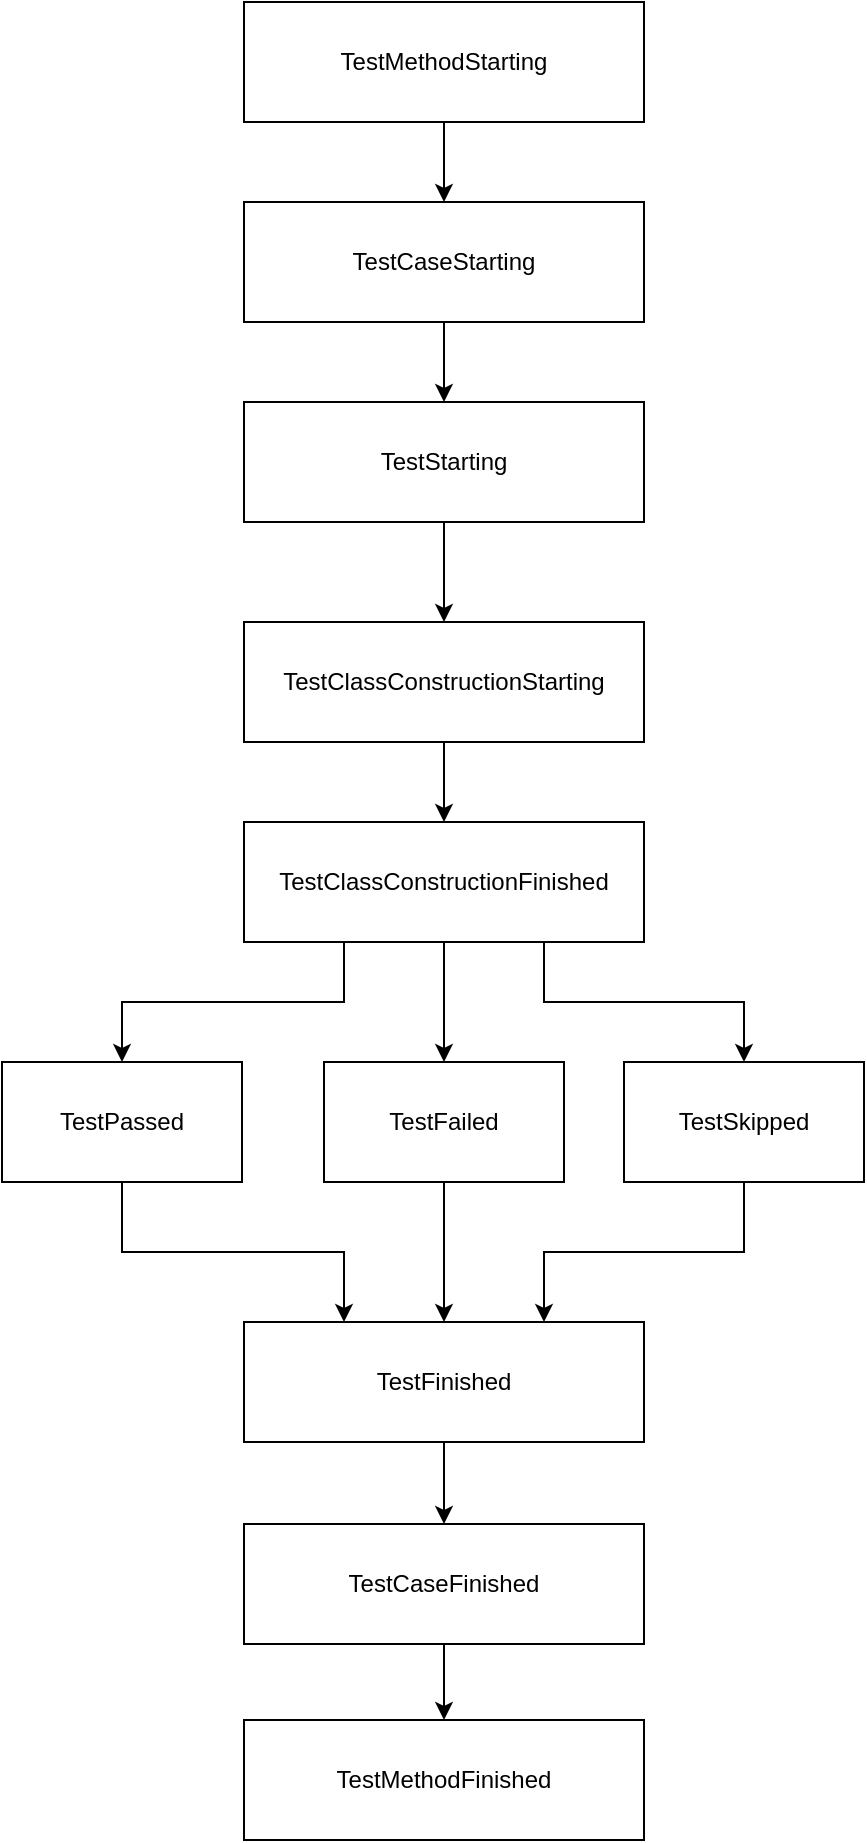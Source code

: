 <mxfile version="21.6.6" type="device">
  <diagram name="Page-1" id="2YBvvXClWsGukQMizWep">
    <mxGraphModel dx="2647" dy="1580" grid="1" gridSize="10" guides="1" tooltips="1" connect="1" arrows="1" fold="1" page="1" pageScale="1" pageWidth="850" pageHeight="1100" math="0" shadow="0">
      <root>
        <mxCell id="0" />
        <mxCell id="1" parent="0" />
        <mxCell id="nZ8uCZlaQuFoHqbtni7n-3" value="" style="edgeStyle=orthogonalEdgeStyle;rounded=0;orthogonalLoop=1;jettySize=auto;html=1;" edge="1" parent="1" source="nZ8uCZlaQuFoHqbtni7n-1" target="nZ8uCZlaQuFoHqbtni7n-2">
          <mxGeometry relative="1" as="geometry" />
        </mxCell>
        <mxCell id="nZ8uCZlaQuFoHqbtni7n-1" value="TestMethodStarting" style="rounded=0;whiteSpace=wrap;html=1;" vertex="1" parent="1">
          <mxGeometry x="331" y="91" width="200" height="60" as="geometry" />
        </mxCell>
        <mxCell id="nZ8uCZlaQuFoHqbtni7n-5" value="" style="edgeStyle=orthogonalEdgeStyle;rounded=0;orthogonalLoop=1;jettySize=auto;html=1;" edge="1" parent="1" source="nZ8uCZlaQuFoHqbtni7n-2" target="nZ8uCZlaQuFoHqbtni7n-4">
          <mxGeometry relative="1" as="geometry" />
        </mxCell>
        <mxCell id="nZ8uCZlaQuFoHqbtni7n-2" value="TestCaseStarting" style="rounded=0;whiteSpace=wrap;html=1;" vertex="1" parent="1">
          <mxGeometry x="331" y="191" width="200" height="60" as="geometry" />
        </mxCell>
        <mxCell id="nZ8uCZlaQuFoHqbtni7n-7" value="" style="edgeStyle=orthogonalEdgeStyle;rounded=0;orthogonalLoop=1;jettySize=auto;html=1;" edge="1" parent="1" source="nZ8uCZlaQuFoHqbtni7n-4" target="nZ8uCZlaQuFoHqbtni7n-6">
          <mxGeometry relative="1" as="geometry" />
        </mxCell>
        <mxCell id="nZ8uCZlaQuFoHqbtni7n-4" value="TestStarting" style="rounded=0;whiteSpace=wrap;html=1;" vertex="1" parent="1">
          <mxGeometry x="331" y="291" width="200" height="60" as="geometry" />
        </mxCell>
        <mxCell id="nZ8uCZlaQuFoHqbtni7n-10" value="" style="edgeStyle=orthogonalEdgeStyle;rounded=0;orthogonalLoop=1;jettySize=auto;html=1;" edge="1" parent="1" source="nZ8uCZlaQuFoHqbtni7n-6" target="nZ8uCZlaQuFoHqbtni7n-9">
          <mxGeometry relative="1" as="geometry" />
        </mxCell>
        <mxCell id="nZ8uCZlaQuFoHqbtni7n-6" value="TestClassConstructionStarting" style="whiteSpace=wrap;html=1;rounded=0;" vertex="1" parent="1">
          <mxGeometry x="331" y="401" width="200" height="60" as="geometry" />
        </mxCell>
        <mxCell id="nZ8uCZlaQuFoHqbtni7n-12" value="" style="edgeStyle=orthogonalEdgeStyle;rounded=0;orthogonalLoop=1;jettySize=auto;html=1;exitX=0.25;exitY=1;exitDx=0;exitDy=0;" edge="1" parent="1" source="nZ8uCZlaQuFoHqbtni7n-9" target="nZ8uCZlaQuFoHqbtni7n-11">
          <mxGeometry relative="1" as="geometry" />
        </mxCell>
        <mxCell id="nZ8uCZlaQuFoHqbtni7n-13" style="edgeStyle=orthogonalEdgeStyle;rounded=0;orthogonalLoop=1;jettySize=auto;html=1;exitX=0.5;exitY=1;exitDx=0;exitDy=0;entryX=0.5;entryY=0;entryDx=0;entryDy=0;" edge="1" parent="1" source="nZ8uCZlaQuFoHqbtni7n-9" target="nZ8uCZlaQuFoHqbtni7n-14">
          <mxGeometry relative="1" as="geometry">
            <mxPoint x="481" y="631" as="targetPoint" />
          </mxGeometry>
        </mxCell>
        <mxCell id="nZ8uCZlaQuFoHqbtni7n-16" style="edgeStyle=orthogonalEdgeStyle;rounded=0;orthogonalLoop=1;jettySize=auto;html=1;exitX=0.75;exitY=1;exitDx=0;exitDy=0;entryX=0.5;entryY=0;entryDx=0;entryDy=0;" edge="1" parent="1" source="nZ8uCZlaQuFoHqbtni7n-9" target="nZ8uCZlaQuFoHqbtni7n-15">
          <mxGeometry relative="1" as="geometry" />
        </mxCell>
        <mxCell id="nZ8uCZlaQuFoHqbtni7n-9" value="TestClassConstructionFinished" style="whiteSpace=wrap;html=1;rounded=0;" vertex="1" parent="1">
          <mxGeometry x="331" y="501" width="200" height="60" as="geometry" />
        </mxCell>
        <mxCell id="nZ8uCZlaQuFoHqbtni7n-24" style="edgeStyle=orthogonalEdgeStyle;rounded=0;orthogonalLoop=1;jettySize=auto;html=1;exitX=0.5;exitY=1;exitDx=0;exitDy=0;entryX=0.25;entryY=0;entryDx=0;entryDy=0;" edge="1" parent="1" source="nZ8uCZlaQuFoHqbtni7n-11" target="nZ8uCZlaQuFoHqbtni7n-17">
          <mxGeometry relative="1" as="geometry" />
        </mxCell>
        <mxCell id="nZ8uCZlaQuFoHqbtni7n-11" value="TestPassed" style="whiteSpace=wrap;html=1;rounded=0;" vertex="1" parent="1">
          <mxGeometry x="210" y="621" width="120" height="60" as="geometry" />
        </mxCell>
        <mxCell id="nZ8uCZlaQuFoHqbtni7n-19" style="edgeStyle=orthogonalEdgeStyle;rounded=0;orthogonalLoop=1;jettySize=auto;html=1;exitX=0.5;exitY=1;exitDx=0;exitDy=0;entryX=0.5;entryY=0;entryDx=0;entryDy=0;" edge="1" parent="1" source="nZ8uCZlaQuFoHqbtni7n-14" target="nZ8uCZlaQuFoHqbtni7n-17">
          <mxGeometry relative="1" as="geometry" />
        </mxCell>
        <mxCell id="nZ8uCZlaQuFoHqbtni7n-14" value="TestFailed" style="whiteSpace=wrap;html=1;rounded=0;" vertex="1" parent="1">
          <mxGeometry x="371" y="621" width="120" height="60" as="geometry" />
        </mxCell>
        <mxCell id="nZ8uCZlaQuFoHqbtni7n-21" style="edgeStyle=orthogonalEdgeStyle;rounded=0;orthogonalLoop=1;jettySize=auto;html=1;exitX=0.5;exitY=1;exitDx=0;exitDy=0;entryX=0.75;entryY=0;entryDx=0;entryDy=0;" edge="1" parent="1" source="nZ8uCZlaQuFoHqbtni7n-15" target="nZ8uCZlaQuFoHqbtni7n-17">
          <mxGeometry relative="1" as="geometry" />
        </mxCell>
        <mxCell id="nZ8uCZlaQuFoHqbtni7n-15" value="TestSkipped" style="whiteSpace=wrap;html=1;rounded=0;" vertex="1" parent="1">
          <mxGeometry x="521" y="621" width="120" height="60" as="geometry" />
        </mxCell>
        <mxCell id="nZ8uCZlaQuFoHqbtni7n-23" value="" style="edgeStyle=orthogonalEdgeStyle;rounded=0;orthogonalLoop=1;jettySize=auto;html=1;" edge="1" parent="1" source="nZ8uCZlaQuFoHqbtni7n-17" target="nZ8uCZlaQuFoHqbtni7n-22">
          <mxGeometry relative="1" as="geometry" />
        </mxCell>
        <mxCell id="nZ8uCZlaQuFoHqbtni7n-17" value="TestFinished" style="whiteSpace=wrap;html=1;rounded=0;" vertex="1" parent="1">
          <mxGeometry x="331" y="751" width="200" height="60" as="geometry" />
        </mxCell>
        <mxCell id="nZ8uCZlaQuFoHqbtni7n-26" value="" style="edgeStyle=orthogonalEdgeStyle;rounded=0;orthogonalLoop=1;jettySize=auto;html=1;" edge="1" parent="1" source="nZ8uCZlaQuFoHqbtni7n-22" target="nZ8uCZlaQuFoHqbtni7n-25">
          <mxGeometry relative="1" as="geometry" />
        </mxCell>
        <mxCell id="nZ8uCZlaQuFoHqbtni7n-22" value="TestCaseFinished" style="whiteSpace=wrap;html=1;rounded=0;" vertex="1" parent="1">
          <mxGeometry x="331" y="852" width="200" height="60" as="geometry" />
        </mxCell>
        <mxCell id="nZ8uCZlaQuFoHqbtni7n-25" value="TestMethodFinished" style="whiteSpace=wrap;html=1;rounded=0;" vertex="1" parent="1">
          <mxGeometry x="331" y="950" width="200" height="60" as="geometry" />
        </mxCell>
      </root>
    </mxGraphModel>
  </diagram>
</mxfile>

